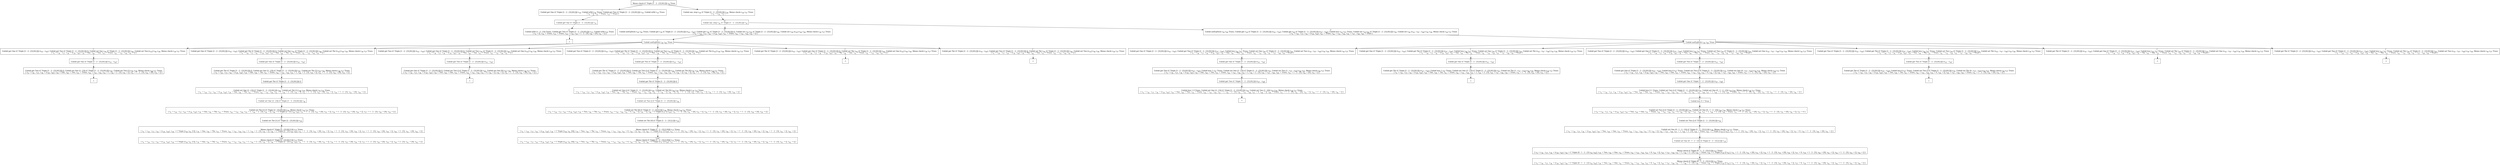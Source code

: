 digraph {
    graph [rankdir=TB
          ,bgcolor=transparent];
    node [shape=box
         ,fillcolor=white
         ,style=filled];
    0 [label=<O <BR/> Memo check (C Triple [1 : 2 : [3] [0] []]) v<SUB>6</SUB> Trueo>];
    1 [label=<C <BR/> Unfold get One (C Triple [1 : 2 : [3] [0] []]) v<SUB>34</SUB>, Unfold isNil v<SUB>34</SUB> Trueo, Unfold get Two (C Triple [1 : 2 : [3] [0] []]) v<SUB>35</SUB>, Unfold isNil v<SUB>35</SUB> Trueo <BR/>  [ v<SUB>6</SUB> &rarr; [], v<SUB>32</SUB> &rarr; Trueo, v<SUB>33</SUB> &rarr; Trueo ] >];
    2 [label=<C <BR/> Unfold one_step v<SUB>36</SUB> (C Triple [1 : 2 : [3] [0] []]) v<SUB>38</SUB>, Memo check v<SUB>38</SUB> v<SUB>37</SUB> Trueo <BR/>  [ v<SUB>6</SUB> &rarr; v<SUB>36</SUB> : v<SUB>37</SUB> ] >];
    3 [label=<O <BR/> Unfold get One (C Triple [1 : 2 : [3] [0] []]) v<SUB>34</SUB>>];
    4 [label=<C <BR/> Unfold isNil (1 : 2 : [3]) Trueo, Unfold get Two (C Triple [1 : 2 : [3] [0] []]) v<SUB>35</SUB>, Unfold isNil v<SUB>35</SUB> Trueo <BR/>  [ v<SUB>6</SUB> &rarr; [], v<SUB>32</SUB> &rarr; Trueo, v<SUB>33</SUB> &rarr; Trueo, v<SUB>34</SUB> &rarr; v<SUB>39</SUB>, v<SUB>39</SUB> &rarr; 1 : 2 : [3], v<SUB>40</SUB> &rarr; [0], v<SUB>41</SUB> &rarr; [] ] >];
    5 [label=<_|_>];
    6 [label=<O <BR/> Unfold one_step v<SUB>36</SUB> (C Triple [1 : 2 : [3] [0] []]) v<SUB>38</SUB>>];
    7 [label=<C <BR/> Unfold notEqStick v<SUB>39</SUB> v<SUB>40</SUB> Trueo, Unfold get v<SUB>39</SUB> (C Triple [1 : 2 : [3] [0] []]) (v<SUB>43</SUB> : v<SUB>44</SUB>), Unfold get v<SUB>40</SUB> (C Triple [1 : 2 : [3] [0] []]) [], Unfold set v<SUB>39</SUB> v<SUB>44</SUB> (C Triple [1 : 2 : [3] [0] []]) v<SUB>46</SUB>, Unfold set v<SUB>40</SUB> [v<SUB>43</SUB>] v<SUB>46</SUB> v<SUB>38</SUB>, Memo check v<SUB>38</SUB> v<SUB>37</SUB> Trueo <BR/>  [ v<SUB>6</SUB> &rarr; v<SUB>36</SUB> : v<SUB>37</SUB>, v<SUB>36</SUB> &rarr; (v<SUB>39</SUB>, v<SUB>40</SUB>), v<SUB>41</SUB> &rarr; Trueo, v<SUB>42</SUB> &rarr; v<SUB>43</SUB> : v<SUB>44</SUB>, v<SUB>45</SUB> &rarr; [] ] >];
    8 [label=<C <BR/> Unfold notEqStick v<SUB>39</SUB> v<SUB>40</SUB> Trueo, Unfold get v<SUB>39</SUB> (C Triple [1 : 2 : [3] [0] []]) (v<SUB>43</SUB> : v<SUB>44</SUB>), Unfold get v<SUB>40</SUB> (C Triple [1 : 2 : [3] [0] []]) (v<SUB>47</SUB> : v<SUB>48</SUB>), Unfold less v<SUB>43</SUB> v<SUB>47</SUB> Trueo, Unfold set v<SUB>39</SUB> v<SUB>44</SUB> (C Triple [1 : 2 : [3] [0] []]) v<SUB>50</SUB>, Unfold set v<SUB>40</SUB> (v<SUB>43</SUB> : v<SUB>47</SUB> : v<SUB>48</SUB>) v<SUB>50</SUB> v<SUB>38</SUB>, Memo check v<SUB>38</SUB> v<SUB>37</SUB> Trueo <BR/>  [ v<SUB>6</SUB> &rarr; v<SUB>36</SUB> : v<SUB>37</SUB>, v<SUB>36</SUB> &rarr; (v<SUB>39</SUB>, v<SUB>40</SUB>), v<SUB>41</SUB> &rarr; Trueo, v<SUB>42</SUB> &rarr; v<SUB>43</SUB> : v<SUB>44</SUB>, v<SUB>45</SUB> &rarr; v<SUB>47</SUB> : v<SUB>48</SUB>, v<SUB>49</SUB> &rarr; Trueo ] >];
    9 [label=<O <BR/> Unfold notEqStick v<SUB>39</SUB> v<SUB>40</SUB> Trueo>];
    10 [label=<C <BR/> Unfold get One (C Triple [1 : 2 : [3] [0] []]) (v<SUB>43</SUB> : v<SUB>44</SUB>), Unfold get Two (C Triple [1 : 2 : [3] [0] []]) [], Unfold set One v<SUB>44</SUB> (C Triple [1 : 2 : [3] [0] []]) v<SUB>46</SUB>, Unfold set Two [v<SUB>43</SUB>] v<SUB>46</SUB> v<SUB>38</SUB>, Memo check v<SUB>38</SUB> v<SUB>37</SUB> Trueo <BR/>  [ v<SUB>6</SUB> &rarr; v<SUB>36</SUB> : v<SUB>37</SUB>, v<SUB>36</SUB> &rarr; (v<SUB>39</SUB>, v<SUB>40</SUB>), v<SUB>39</SUB> &rarr; One, v<SUB>40</SUB> &rarr; Two, v<SUB>41</SUB> &rarr; Trueo, v<SUB>42</SUB> &rarr; v<SUB>43</SUB> : v<SUB>44</SUB>, v<SUB>45</SUB> &rarr; [] ] >];
    11 [label=<C <BR/> Unfold get One (C Triple [1 : 2 : [3] [0] []]) (v<SUB>43</SUB> : v<SUB>44</SUB>), Unfold get Thr (C Triple [1 : 2 : [3] [0] []]) [], Unfold set One v<SUB>44</SUB> (C Triple [1 : 2 : [3] [0] []]) v<SUB>46</SUB>, Unfold set Thr [v<SUB>43</SUB>] v<SUB>46</SUB> v<SUB>38</SUB>, Memo check v<SUB>38</SUB> v<SUB>37</SUB> Trueo <BR/>  [ v<SUB>6</SUB> &rarr; v<SUB>36</SUB> : v<SUB>37</SUB>, v<SUB>36</SUB> &rarr; (v<SUB>39</SUB>, v<SUB>40</SUB>), v<SUB>39</SUB> &rarr; One, v<SUB>40</SUB> &rarr; Thr, v<SUB>41</SUB> &rarr; Trueo, v<SUB>42</SUB> &rarr; v<SUB>43</SUB> : v<SUB>44</SUB>, v<SUB>45</SUB> &rarr; [] ] >];
    12 [label=<C <BR/> Unfold get Two (C Triple [1 : 2 : [3] [0] []]) (v<SUB>43</SUB> : v<SUB>44</SUB>), Unfold get One (C Triple [1 : 2 : [3] [0] []]) [], Unfold set Two v<SUB>44</SUB> (C Triple [1 : 2 : [3] [0] []]) v<SUB>46</SUB>, Unfold set One [v<SUB>43</SUB>] v<SUB>46</SUB> v<SUB>38</SUB>, Memo check v<SUB>38</SUB> v<SUB>37</SUB> Trueo <BR/>  [ v<SUB>6</SUB> &rarr; v<SUB>36</SUB> : v<SUB>37</SUB>, v<SUB>36</SUB> &rarr; (v<SUB>39</SUB>, v<SUB>40</SUB>), v<SUB>39</SUB> &rarr; Two, v<SUB>40</SUB> &rarr; One, v<SUB>41</SUB> &rarr; Trueo, v<SUB>42</SUB> &rarr; v<SUB>43</SUB> : v<SUB>44</SUB>, v<SUB>45</SUB> &rarr; [] ] >];
    13 [label=<C <BR/> Unfold get Two (C Triple [1 : 2 : [3] [0] []]) (v<SUB>43</SUB> : v<SUB>44</SUB>), Unfold get Thr (C Triple [1 : 2 : [3] [0] []]) [], Unfold set Two v<SUB>44</SUB> (C Triple [1 : 2 : [3] [0] []]) v<SUB>46</SUB>, Unfold set Thr [v<SUB>43</SUB>] v<SUB>46</SUB> v<SUB>38</SUB>, Memo check v<SUB>38</SUB> v<SUB>37</SUB> Trueo <BR/>  [ v<SUB>6</SUB> &rarr; v<SUB>36</SUB> : v<SUB>37</SUB>, v<SUB>36</SUB> &rarr; (v<SUB>39</SUB>, v<SUB>40</SUB>), v<SUB>39</SUB> &rarr; Two, v<SUB>40</SUB> &rarr; Thr, v<SUB>41</SUB> &rarr; Trueo, v<SUB>42</SUB> &rarr; v<SUB>43</SUB> : v<SUB>44</SUB>, v<SUB>45</SUB> &rarr; [] ] >];
    14 [label=<C <BR/> Unfold get Thr (C Triple [1 : 2 : [3] [0] []]) (v<SUB>43</SUB> : v<SUB>44</SUB>), Unfold get One (C Triple [1 : 2 : [3] [0] []]) [], Unfold set Thr v<SUB>44</SUB> (C Triple [1 : 2 : [3] [0] []]) v<SUB>46</SUB>, Unfold set One [v<SUB>43</SUB>] v<SUB>46</SUB> v<SUB>38</SUB>, Memo check v<SUB>38</SUB> v<SUB>37</SUB> Trueo <BR/>  [ v<SUB>6</SUB> &rarr; v<SUB>36</SUB> : v<SUB>37</SUB>, v<SUB>36</SUB> &rarr; (v<SUB>39</SUB>, v<SUB>40</SUB>), v<SUB>39</SUB> &rarr; Thr, v<SUB>40</SUB> &rarr; One, v<SUB>41</SUB> &rarr; Trueo, v<SUB>42</SUB> &rarr; v<SUB>43</SUB> : v<SUB>44</SUB>, v<SUB>45</SUB> &rarr; [] ] >];
    15 [label=<C <BR/> Unfold get Thr (C Triple [1 : 2 : [3] [0] []]) (v<SUB>43</SUB> : v<SUB>44</SUB>), Unfold get Two (C Triple [1 : 2 : [3] [0] []]) [], Unfold set Thr v<SUB>44</SUB> (C Triple [1 : 2 : [3] [0] []]) v<SUB>46</SUB>, Unfold set Two [v<SUB>43</SUB>] v<SUB>46</SUB> v<SUB>38</SUB>, Memo check v<SUB>38</SUB> v<SUB>37</SUB> Trueo <BR/>  [ v<SUB>6</SUB> &rarr; v<SUB>36</SUB> : v<SUB>37</SUB>, v<SUB>36</SUB> &rarr; (v<SUB>39</SUB>, v<SUB>40</SUB>), v<SUB>39</SUB> &rarr; Thr, v<SUB>40</SUB> &rarr; Two, v<SUB>41</SUB> &rarr; Trueo, v<SUB>42</SUB> &rarr; v<SUB>43</SUB> : v<SUB>44</SUB>, v<SUB>45</SUB> &rarr; [] ] >];
    16 [label=<O <BR/> Unfold get One (C Triple [1 : 2 : [3] [0] []]) (v<SUB>43</SUB> : v<SUB>44</SUB>)>];
    17 [label=<C <BR/> Unfold get Two (C Triple [1 : 2 : [3] [0] []]) [], Unfold set One (2 : [3]) (C Triple [1 : 2 : [3] [0] []]) v<SUB>46</SUB>, Unfold set Two [1] v<SUB>46</SUB> v<SUB>38</SUB>, Memo check v<SUB>38</SUB> v<SUB>37</SUB> Trueo <BR/>  [ v<SUB>6</SUB> &rarr; v<SUB>36</SUB> : v<SUB>37</SUB>, v<SUB>36</SUB> &rarr; (v<SUB>39</SUB>, v<SUB>40</SUB>), v<SUB>39</SUB> &rarr; One, v<SUB>40</SUB> &rarr; Two, v<SUB>41</SUB> &rarr; Trueo, v<SUB>42</SUB> &rarr; v<SUB>43</SUB> : v<SUB>44</SUB>, v<SUB>43</SUB> &rarr; 1, v<SUB>44</SUB> &rarr; 2 : [3], v<SUB>45</SUB> &rarr; [], v<SUB>51</SUB> &rarr; 1 : 2 : [3], v<SUB>52</SUB> &rarr; [0], v<SUB>53</SUB> &rarr; [] ] >];
    18 [label=<_|_>];
    19 [label=<O <BR/> Unfold get One (C Triple [1 : 2 : [3] [0] []]) (v<SUB>43</SUB> : v<SUB>44</SUB>)>];
    20 [label=<C <BR/> Unfold get Thr (C Triple [1 : 2 : [3] [0] []]) [], Unfold set One (2 : [3]) (C Triple [1 : 2 : [3] [0] []]) v<SUB>46</SUB>, Unfold set Thr [1] v<SUB>46</SUB> v<SUB>38</SUB>, Memo check v<SUB>38</SUB> v<SUB>37</SUB> Trueo <BR/>  [ v<SUB>6</SUB> &rarr; v<SUB>36</SUB> : v<SUB>37</SUB>, v<SUB>36</SUB> &rarr; (v<SUB>39</SUB>, v<SUB>40</SUB>), v<SUB>39</SUB> &rarr; One, v<SUB>40</SUB> &rarr; Thr, v<SUB>41</SUB> &rarr; Trueo, v<SUB>42</SUB> &rarr; v<SUB>43</SUB> : v<SUB>44</SUB>, v<SUB>43</SUB> &rarr; 1, v<SUB>44</SUB> &rarr; 2 : [3], v<SUB>45</SUB> &rarr; [], v<SUB>51</SUB> &rarr; 1 : 2 : [3], v<SUB>52</SUB> &rarr; [0], v<SUB>53</SUB> &rarr; [] ] >];
    21 [label=<O <BR/> Unfold get Thr (C Triple [1 : 2 : [3] [0] []]) []>];
    22 [label=<C <BR/> Unfold set One (2 : [3]) (C Triple [1 : 2 : [3] [0] []]) v<SUB>46</SUB>, Unfold set Thr [1] v<SUB>46</SUB> v<SUB>38</SUB>, Memo check v<SUB>38</SUB> v<SUB>37</SUB> Trueo <BR/>  [ v<SUB>6</SUB> &rarr; v<SUB>36</SUB> : v<SUB>37</SUB>, v<SUB>36</SUB> &rarr; (v<SUB>39</SUB>, v<SUB>40</SUB>), v<SUB>39</SUB> &rarr; One, v<SUB>40</SUB> &rarr; Thr, v<SUB>41</SUB> &rarr; Trueo, v<SUB>42</SUB> &rarr; v<SUB>43</SUB> : v<SUB>44</SUB>, v<SUB>43</SUB> &rarr; 1, v<SUB>44</SUB> &rarr; 2 : [3], v<SUB>45</SUB> &rarr; [], v<SUB>51</SUB> &rarr; 1 : 2 : [3], v<SUB>52</SUB> &rarr; [0], v<SUB>53</SUB> &rarr; [], v<SUB>54</SUB> &rarr; 1 : 2 : [3], v<SUB>55</SUB> &rarr; [0], v<SUB>56</SUB> &rarr; [] ] >];
    23 [label=<O <BR/> Unfold set One (2 : [3]) (C Triple [1 : 2 : [3] [0] []]) v<SUB>46</SUB>>];
    24 [label=<C <BR/> Unfold set Thr [1] (C Triple [2 : [3] [0] []]) v<SUB>38</SUB>, Memo check v<SUB>38</SUB> v<SUB>37</SUB> Trueo <BR/>  [ v<SUB>6</SUB> &rarr; v<SUB>36</SUB> : v<SUB>37</SUB>, v<SUB>36</SUB> &rarr; (v<SUB>39</SUB>, v<SUB>40</SUB>), v<SUB>39</SUB> &rarr; One, v<SUB>40</SUB> &rarr; Thr, v<SUB>41</SUB> &rarr; Trueo, v<SUB>42</SUB> &rarr; v<SUB>43</SUB> : v<SUB>44</SUB>, v<SUB>43</SUB> &rarr; 1, v<SUB>44</SUB> &rarr; 2 : [3], v<SUB>45</SUB> &rarr; [], v<SUB>46</SUB> &rarr; C Triple [2 : [3] v<SUB>58</SUB> v<SUB>59</SUB>], v<SUB>51</SUB> &rarr; 1 : 2 : [3], v<SUB>52</SUB> &rarr; [0], v<SUB>53</SUB> &rarr; [], v<SUB>54</SUB> &rarr; 1 : 2 : [3], v<SUB>55</SUB> &rarr; [0], v<SUB>56</SUB> &rarr; [], v<SUB>57</SUB> &rarr; 1 : 2 : [3], v<SUB>58</SUB> &rarr; [0], v<SUB>59</SUB> &rarr; [] ] >];
    25 [label=<O <BR/> Unfold set Thr [1] (C Triple [2 : [3] [0] []]) v<SUB>38</SUB>>];
    26 [label=<C <BR/> Memo check (C Triple [2 : [3] [0] [1]]) v<SUB>37</SUB> Trueo <BR/>  [ v<SUB>6</SUB> &rarr; v<SUB>36</SUB> : v<SUB>37</SUB>, v<SUB>36</SUB> &rarr; (v<SUB>39</SUB>, v<SUB>40</SUB>), v<SUB>38</SUB> &rarr; C Triple [v<SUB>60</SUB> v<SUB>61</SUB> [1]], v<SUB>39</SUB> &rarr; One, v<SUB>40</SUB> &rarr; Thr, v<SUB>41</SUB> &rarr; Trueo, v<SUB>42</SUB> &rarr; v<SUB>43</SUB> : v<SUB>44</SUB>, v<SUB>43</SUB> &rarr; 1, v<SUB>44</SUB> &rarr; 2 : [3], v<SUB>45</SUB> &rarr; [], v<SUB>46</SUB> &rarr; C Triple [2 : [3] v<SUB>58</SUB> v<SUB>59</SUB>], v<SUB>51</SUB> &rarr; 1 : 2 : [3], v<SUB>52</SUB> &rarr; [0], v<SUB>53</SUB> &rarr; [], v<SUB>54</SUB> &rarr; 1 : 2 : [3], v<SUB>55</SUB> &rarr; [0], v<SUB>56</SUB> &rarr; [], v<SUB>57</SUB> &rarr; 1 : 2 : [3], v<SUB>58</SUB> &rarr; [0], v<SUB>59</SUB> &rarr; [], v<SUB>60</SUB> &rarr; 2 : [3], v<SUB>61</SUB> &rarr; [0], v<SUB>62</SUB> &rarr; [] ] >];
    27 [label=<Leaf <BR/> Memo check (C Triple [2 : [3] [0] [1]]) v<SUB>37</SUB> Trueo <BR/>  [ v<SUB>6</SUB> &rarr; v<SUB>36</SUB> : v<SUB>37</SUB>, v<SUB>36</SUB> &rarr; (v<SUB>39</SUB>, v<SUB>40</SUB>), v<SUB>38</SUB> &rarr; C Triple [v<SUB>60</SUB> v<SUB>61</SUB> [1]], v<SUB>39</SUB> &rarr; One, v<SUB>40</SUB> &rarr; Thr, v<SUB>41</SUB> &rarr; Trueo, v<SUB>42</SUB> &rarr; v<SUB>43</SUB> : v<SUB>44</SUB>, v<SUB>43</SUB> &rarr; 1, v<SUB>44</SUB> &rarr; 2 : [3], v<SUB>45</SUB> &rarr; [], v<SUB>46</SUB> &rarr; C Triple [2 : [3] v<SUB>58</SUB> v<SUB>59</SUB>], v<SUB>51</SUB> &rarr; 1 : 2 : [3], v<SUB>52</SUB> &rarr; [0], v<SUB>53</SUB> &rarr; [], v<SUB>54</SUB> &rarr; 1 : 2 : [3], v<SUB>55</SUB> &rarr; [0], v<SUB>56</SUB> &rarr; [], v<SUB>57</SUB> &rarr; 1 : 2 : [3], v<SUB>58</SUB> &rarr; [0], v<SUB>59</SUB> &rarr; [], v<SUB>60</SUB> &rarr; 2 : [3], v<SUB>61</SUB> &rarr; [0], v<SUB>62</SUB> &rarr; [] ] >];
    28 [label=<O <BR/> Unfold get Two (C Triple [1 : 2 : [3] [0] []]) (v<SUB>43</SUB> : v<SUB>44</SUB>)>];
    29 [label=<C <BR/> Unfold get One (C Triple [1 : 2 : [3] [0] []]) [], Unfold set Two [] (C Triple [1 : 2 : [3] [0] []]) v<SUB>46</SUB>, Unfold set One [0] v<SUB>46</SUB> v<SUB>38</SUB>, Memo check v<SUB>38</SUB> v<SUB>37</SUB> Trueo <BR/>  [ v<SUB>6</SUB> &rarr; v<SUB>36</SUB> : v<SUB>37</SUB>, v<SUB>36</SUB> &rarr; (v<SUB>39</SUB>, v<SUB>40</SUB>), v<SUB>39</SUB> &rarr; Two, v<SUB>40</SUB> &rarr; One, v<SUB>41</SUB> &rarr; Trueo, v<SUB>42</SUB> &rarr; v<SUB>43</SUB> : v<SUB>44</SUB>, v<SUB>43</SUB> &rarr; 0, v<SUB>44</SUB> &rarr; [], v<SUB>45</SUB> &rarr; [], v<SUB>51</SUB> &rarr; 1 : 2 : [3], v<SUB>52</SUB> &rarr; [0], v<SUB>53</SUB> &rarr; [] ] >];
    30 [label=<_|_>];
    31 [label=<O <BR/> Unfold get Two (C Triple [1 : 2 : [3] [0] []]) (v<SUB>43</SUB> : v<SUB>44</SUB>)>];
    32 [label=<C <BR/> Unfold get Thr (C Triple [1 : 2 : [3] [0] []]) [], Unfold set Two [] (C Triple [1 : 2 : [3] [0] []]) v<SUB>46</SUB>, Unfold set Thr [0] v<SUB>46</SUB> v<SUB>38</SUB>, Memo check v<SUB>38</SUB> v<SUB>37</SUB> Trueo <BR/>  [ v<SUB>6</SUB> &rarr; v<SUB>36</SUB> : v<SUB>37</SUB>, v<SUB>36</SUB> &rarr; (v<SUB>39</SUB>, v<SUB>40</SUB>), v<SUB>39</SUB> &rarr; Two, v<SUB>40</SUB> &rarr; Thr, v<SUB>41</SUB> &rarr; Trueo, v<SUB>42</SUB> &rarr; v<SUB>43</SUB> : v<SUB>44</SUB>, v<SUB>43</SUB> &rarr; 0, v<SUB>44</SUB> &rarr; [], v<SUB>45</SUB> &rarr; [], v<SUB>51</SUB> &rarr; 1 : 2 : [3], v<SUB>52</SUB> &rarr; [0], v<SUB>53</SUB> &rarr; [] ] >];
    33 [label=<O <BR/> Unfold get Thr (C Triple [1 : 2 : [3] [0] []]) []>];
    34 [label=<C <BR/> Unfold set Two [] (C Triple [1 : 2 : [3] [0] []]) v<SUB>46</SUB>, Unfold set Thr [0] v<SUB>46</SUB> v<SUB>38</SUB>, Memo check v<SUB>38</SUB> v<SUB>37</SUB> Trueo <BR/>  [ v<SUB>6</SUB> &rarr; v<SUB>36</SUB> : v<SUB>37</SUB>, v<SUB>36</SUB> &rarr; (v<SUB>39</SUB>, v<SUB>40</SUB>), v<SUB>39</SUB> &rarr; Two, v<SUB>40</SUB> &rarr; Thr, v<SUB>41</SUB> &rarr; Trueo, v<SUB>42</SUB> &rarr; v<SUB>43</SUB> : v<SUB>44</SUB>, v<SUB>43</SUB> &rarr; 0, v<SUB>44</SUB> &rarr; [], v<SUB>45</SUB> &rarr; [], v<SUB>51</SUB> &rarr; 1 : 2 : [3], v<SUB>52</SUB> &rarr; [0], v<SUB>53</SUB> &rarr; [], v<SUB>54</SUB> &rarr; 1 : 2 : [3], v<SUB>55</SUB> &rarr; [0], v<SUB>56</SUB> &rarr; [] ] >];
    35 [label=<O <BR/> Unfold set Two [] (C Triple [1 : 2 : [3] [0] []]) v<SUB>46</SUB>>];
    36 [label=<C <BR/> Unfold set Thr [0] (C Triple [1 : 2 : [3] [] []]) v<SUB>38</SUB>, Memo check v<SUB>38</SUB> v<SUB>37</SUB> Trueo <BR/>  [ v<SUB>6</SUB> &rarr; v<SUB>36</SUB> : v<SUB>37</SUB>, v<SUB>36</SUB> &rarr; (v<SUB>39</SUB>, v<SUB>40</SUB>), v<SUB>39</SUB> &rarr; Two, v<SUB>40</SUB> &rarr; Thr, v<SUB>41</SUB> &rarr; Trueo, v<SUB>42</SUB> &rarr; v<SUB>43</SUB> : v<SUB>44</SUB>, v<SUB>43</SUB> &rarr; 0, v<SUB>44</SUB> &rarr; [], v<SUB>45</SUB> &rarr; [], v<SUB>46</SUB> &rarr; C Triple [v<SUB>57</SUB> [] v<SUB>59</SUB>], v<SUB>51</SUB> &rarr; 1 : 2 : [3], v<SUB>52</SUB> &rarr; [0], v<SUB>53</SUB> &rarr; [], v<SUB>54</SUB> &rarr; 1 : 2 : [3], v<SUB>55</SUB> &rarr; [0], v<SUB>56</SUB> &rarr; [], v<SUB>57</SUB> &rarr; 1 : 2 : [3], v<SUB>58</SUB> &rarr; [0], v<SUB>59</SUB> &rarr; [] ] >];
    37 [label=<O <BR/> Unfold set Thr [0] (C Triple [1 : 2 : [3] [] []]) v<SUB>38</SUB>>];
    38 [label=<C <BR/> Memo check (C Triple [1 : 2 : [3] [] [0]]) v<SUB>37</SUB> Trueo <BR/>  [ v<SUB>6</SUB> &rarr; v<SUB>36</SUB> : v<SUB>37</SUB>, v<SUB>36</SUB> &rarr; (v<SUB>39</SUB>, v<SUB>40</SUB>), v<SUB>38</SUB> &rarr; C Triple [v<SUB>60</SUB> v<SUB>61</SUB> [0]], v<SUB>39</SUB> &rarr; Two, v<SUB>40</SUB> &rarr; Thr, v<SUB>41</SUB> &rarr; Trueo, v<SUB>42</SUB> &rarr; v<SUB>43</SUB> : v<SUB>44</SUB>, v<SUB>43</SUB> &rarr; 0, v<SUB>44</SUB> &rarr; [], v<SUB>45</SUB> &rarr; [], v<SUB>46</SUB> &rarr; C Triple [v<SUB>57</SUB> [] v<SUB>59</SUB>], v<SUB>51</SUB> &rarr; 1 : 2 : [3], v<SUB>52</SUB> &rarr; [0], v<SUB>53</SUB> &rarr; [], v<SUB>54</SUB> &rarr; 1 : 2 : [3], v<SUB>55</SUB> &rarr; [0], v<SUB>56</SUB> &rarr; [], v<SUB>57</SUB> &rarr; 1 : 2 : [3], v<SUB>58</SUB> &rarr; [0], v<SUB>59</SUB> &rarr; [], v<SUB>60</SUB> &rarr; 1 : 2 : [3], v<SUB>61</SUB> &rarr; [], v<SUB>62</SUB> &rarr; [] ] >];
    39 [label=<Leaf <BR/> Memo check (C Triple [1 : 2 : [3] [] [0]]) v<SUB>37</SUB> Trueo <BR/>  [ v<SUB>6</SUB> &rarr; v<SUB>36</SUB> : v<SUB>37</SUB>, v<SUB>36</SUB> &rarr; (v<SUB>39</SUB>, v<SUB>40</SUB>), v<SUB>38</SUB> &rarr; C Triple [v<SUB>60</SUB> v<SUB>61</SUB> [0]], v<SUB>39</SUB> &rarr; Two, v<SUB>40</SUB> &rarr; Thr, v<SUB>41</SUB> &rarr; Trueo, v<SUB>42</SUB> &rarr; v<SUB>43</SUB> : v<SUB>44</SUB>, v<SUB>43</SUB> &rarr; 0, v<SUB>44</SUB> &rarr; [], v<SUB>45</SUB> &rarr; [], v<SUB>46</SUB> &rarr; C Triple [v<SUB>57</SUB> [] v<SUB>59</SUB>], v<SUB>51</SUB> &rarr; 1 : 2 : [3], v<SUB>52</SUB> &rarr; [0], v<SUB>53</SUB> &rarr; [], v<SUB>54</SUB> &rarr; 1 : 2 : [3], v<SUB>55</SUB> &rarr; [0], v<SUB>56</SUB> &rarr; [], v<SUB>57</SUB> &rarr; 1 : 2 : [3], v<SUB>58</SUB> &rarr; [0], v<SUB>59</SUB> &rarr; [], v<SUB>60</SUB> &rarr; 1 : 2 : [3], v<SUB>61</SUB> &rarr; [], v<SUB>62</SUB> &rarr; [] ] >];
    40 [label=<_|_>];
    41 [label=<_|_>];
    42 [label=<O <BR/> Unfold notEqStick v<SUB>39</SUB> v<SUB>40</SUB> Trueo>];
    43 [label=<C <BR/> Unfold get One (C Triple [1 : 2 : [3] [0] []]) (v<SUB>43</SUB> : v<SUB>44</SUB>), Unfold get Two (C Triple [1 : 2 : [3] [0] []]) (v<SUB>47</SUB> : v<SUB>48</SUB>), Unfold less v<SUB>43</SUB> v<SUB>47</SUB> Trueo, Unfold set One v<SUB>44</SUB> (C Triple [1 : 2 : [3] [0] []]) v<SUB>50</SUB>, Unfold set Two (v<SUB>43</SUB> : v<SUB>47</SUB> : v<SUB>48</SUB>) v<SUB>50</SUB> v<SUB>38</SUB>, Memo check v<SUB>38</SUB> v<SUB>37</SUB> Trueo <BR/>  [ v<SUB>6</SUB> &rarr; v<SUB>36</SUB> : v<SUB>37</SUB>, v<SUB>36</SUB> &rarr; (v<SUB>39</SUB>, v<SUB>40</SUB>), v<SUB>39</SUB> &rarr; One, v<SUB>40</SUB> &rarr; Two, v<SUB>41</SUB> &rarr; Trueo, v<SUB>42</SUB> &rarr; v<SUB>43</SUB> : v<SUB>44</SUB>, v<SUB>45</SUB> &rarr; v<SUB>47</SUB> : v<SUB>48</SUB>, v<SUB>49</SUB> &rarr; Trueo ] >];
    44 [label=<C <BR/> Unfold get One (C Triple [1 : 2 : [3] [0] []]) (v<SUB>43</SUB> : v<SUB>44</SUB>), Unfold get Thr (C Triple [1 : 2 : [3] [0] []]) (v<SUB>47</SUB> : v<SUB>48</SUB>), Unfold less v<SUB>43</SUB> v<SUB>47</SUB> Trueo, Unfold set One v<SUB>44</SUB> (C Triple [1 : 2 : [3] [0] []]) v<SUB>50</SUB>, Unfold set Thr (v<SUB>43</SUB> : v<SUB>47</SUB> : v<SUB>48</SUB>) v<SUB>50</SUB> v<SUB>38</SUB>, Memo check v<SUB>38</SUB> v<SUB>37</SUB> Trueo <BR/>  [ v<SUB>6</SUB> &rarr; v<SUB>36</SUB> : v<SUB>37</SUB>, v<SUB>36</SUB> &rarr; (v<SUB>39</SUB>, v<SUB>40</SUB>), v<SUB>39</SUB> &rarr; One, v<SUB>40</SUB> &rarr; Thr, v<SUB>41</SUB> &rarr; Trueo, v<SUB>42</SUB> &rarr; v<SUB>43</SUB> : v<SUB>44</SUB>, v<SUB>45</SUB> &rarr; v<SUB>47</SUB> : v<SUB>48</SUB>, v<SUB>49</SUB> &rarr; Trueo ] >];
    45 [label=<C <BR/> Unfold get Two (C Triple [1 : 2 : [3] [0] []]) (v<SUB>43</SUB> : v<SUB>44</SUB>), Unfold get One (C Triple [1 : 2 : [3] [0] []]) (v<SUB>47</SUB> : v<SUB>48</SUB>), Unfold less v<SUB>43</SUB> v<SUB>47</SUB> Trueo, Unfold set Two v<SUB>44</SUB> (C Triple [1 : 2 : [3] [0] []]) v<SUB>50</SUB>, Unfold set One (v<SUB>43</SUB> : v<SUB>47</SUB> : v<SUB>48</SUB>) v<SUB>50</SUB> v<SUB>38</SUB>, Memo check v<SUB>38</SUB> v<SUB>37</SUB> Trueo <BR/>  [ v<SUB>6</SUB> &rarr; v<SUB>36</SUB> : v<SUB>37</SUB>, v<SUB>36</SUB> &rarr; (v<SUB>39</SUB>, v<SUB>40</SUB>), v<SUB>39</SUB> &rarr; Two, v<SUB>40</SUB> &rarr; One, v<SUB>41</SUB> &rarr; Trueo, v<SUB>42</SUB> &rarr; v<SUB>43</SUB> : v<SUB>44</SUB>, v<SUB>45</SUB> &rarr; v<SUB>47</SUB> : v<SUB>48</SUB>, v<SUB>49</SUB> &rarr; Trueo ] >];
    46 [label=<C <BR/> Unfold get Two (C Triple [1 : 2 : [3] [0] []]) (v<SUB>43</SUB> : v<SUB>44</SUB>), Unfold get Thr (C Triple [1 : 2 : [3] [0] []]) (v<SUB>47</SUB> : v<SUB>48</SUB>), Unfold less v<SUB>43</SUB> v<SUB>47</SUB> Trueo, Unfold set Two v<SUB>44</SUB> (C Triple [1 : 2 : [3] [0] []]) v<SUB>50</SUB>, Unfold set Thr (v<SUB>43</SUB> : v<SUB>47</SUB> : v<SUB>48</SUB>) v<SUB>50</SUB> v<SUB>38</SUB>, Memo check v<SUB>38</SUB> v<SUB>37</SUB> Trueo <BR/>  [ v<SUB>6</SUB> &rarr; v<SUB>36</SUB> : v<SUB>37</SUB>, v<SUB>36</SUB> &rarr; (v<SUB>39</SUB>, v<SUB>40</SUB>), v<SUB>39</SUB> &rarr; Two, v<SUB>40</SUB> &rarr; Thr, v<SUB>41</SUB> &rarr; Trueo, v<SUB>42</SUB> &rarr; v<SUB>43</SUB> : v<SUB>44</SUB>, v<SUB>45</SUB> &rarr; v<SUB>47</SUB> : v<SUB>48</SUB>, v<SUB>49</SUB> &rarr; Trueo ] >];
    47 [label=<C <BR/> Unfold get Thr (C Triple [1 : 2 : [3] [0] []]) (v<SUB>43</SUB> : v<SUB>44</SUB>), Unfold get One (C Triple [1 : 2 : [3] [0] []]) (v<SUB>47</SUB> : v<SUB>48</SUB>), Unfold less v<SUB>43</SUB> v<SUB>47</SUB> Trueo, Unfold set Thr v<SUB>44</SUB> (C Triple [1 : 2 : [3] [0] []]) v<SUB>50</SUB>, Unfold set One (v<SUB>43</SUB> : v<SUB>47</SUB> : v<SUB>48</SUB>) v<SUB>50</SUB> v<SUB>38</SUB>, Memo check v<SUB>38</SUB> v<SUB>37</SUB> Trueo <BR/>  [ v<SUB>6</SUB> &rarr; v<SUB>36</SUB> : v<SUB>37</SUB>, v<SUB>36</SUB> &rarr; (v<SUB>39</SUB>, v<SUB>40</SUB>), v<SUB>39</SUB> &rarr; Thr, v<SUB>40</SUB> &rarr; One, v<SUB>41</SUB> &rarr; Trueo, v<SUB>42</SUB> &rarr; v<SUB>43</SUB> : v<SUB>44</SUB>, v<SUB>45</SUB> &rarr; v<SUB>47</SUB> : v<SUB>48</SUB>, v<SUB>49</SUB> &rarr; Trueo ] >];
    48 [label=<C <BR/> Unfold get Thr (C Triple [1 : 2 : [3] [0] []]) (v<SUB>43</SUB> : v<SUB>44</SUB>), Unfold get Two (C Triple [1 : 2 : [3] [0] []]) (v<SUB>47</SUB> : v<SUB>48</SUB>), Unfold less v<SUB>43</SUB> v<SUB>47</SUB> Trueo, Unfold set Thr v<SUB>44</SUB> (C Triple [1 : 2 : [3] [0] []]) v<SUB>50</SUB>, Unfold set Two (v<SUB>43</SUB> : v<SUB>47</SUB> : v<SUB>48</SUB>) v<SUB>50</SUB> v<SUB>38</SUB>, Memo check v<SUB>38</SUB> v<SUB>37</SUB> Trueo <BR/>  [ v<SUB>6</SUB> &rarr; v<SUB>36</SUB> : v<SUB>37</SUB>, v<SUB>36</SUB> &rarr; (v<SUB>39</SUB>, v<SUB>40</SUB>), v<SUB>39</SUB> &rarr; Thr, v<SUB>40</SUB> &rarr; Two, v<SUB>41</SUB> &rarr; Trueo, v<SUB>42</SUB> &rarr; v<SUB>43</SUB> : v<SUB>44</SUB>, v<SUB>45</SUB> &rarr; v<SUB>47</SUB> : v<SUB>48</SUB>, v<SUB>49</SUB> &rarr; Trueo ] >];
    49 [label=<O <BR/> Unfold get One (C Triple [1 : 2 : [3] [0] []]) (v<SUB>43</SUB> : v<SUB>44</SUB>)>];
    50 [label=<C <BR/> Unfold get Two (C Triple [1 : 2 : [3] [0] []]) (v<SUB>47</SUB> : v<SUB>48</SUB>), Unfold less 1 v<SUB>47</SUB> Trueo, Unfold set One (2 : [3]) (C Triple [1 : 2 : [3] [0] []]) v<SUB>50</SUB>, Unfold set Two (1 : v<SUB>47</SUB> : v<SUB>48</SUB>) v<SUB>50</SUB> v<SUB>38</SUB>, Memo check v<SUB>38</SUB> v<SUB>37</SUB> Trueo <BR/>  [ v<SUB>6</SUB> &rarr; v<SUB>36</SUB> : v<SUB>37</SUB>, v<SUB>36</SUB> &rarr; (v<SUB>39</SUB>, v<SUB>40</SUB>), v<SUB>39</SUB> &rarr; One, v<SUB>40</SUB> &rarr; Two, v<SUB>41</SUB> &rarr; Trueo, v<SUB>42</SUB> &rarr; v<SUB>43</SUB> : v<SUB>44</SUB>, v<SUB>43</SUB> &rarr; 1, v<SUB>44</SUB> &rarr; 2 : [3], v<SUB>45</SUB> &rarr; v<SUB>47</SUB> : v<SUB>48</SUB>, v<SUB>49</SUB> &rarr; Trueo, v<SUB>51</SUB> &rarr; 1 : 2 : [3], v<SUB>52</SUB> &rarr; [0], v<SUB>53</SUB> &rarr; [] ] >];
    51 [label=<O <BR/> Unfold get Two (C Triple [1 : 2 : [3] [0] []]) (v<SUB>47</SUB> : v<SUB>48</SUB>)>];
    52 [label=<C <BR/> Unfold less 1 0 Trueo, Unfold set One (2 : [3]) (C Triple [1 : 2 : [3] [0] []]) v<SUB>50</SUB>, Unfold set Two (1 : [0]) v<SUB>50</SUB> v<SUB>38</SUB>, Memo check v<SUB>38</SUB> v<SUB>37</SUB> Trueo <BR/>  [ v<SUB>6</SUB> &rarr; v<SUB>36</SUB> : v<SUB>37</SUB>, v<SUB>36</SUB> &rarr; (v<SUB>39</SUB>, v<SUB>40</SUB>), v<SUB>39</SUB> &rarr; One, v<SUB>40</SUB> &rarr; Two, v<SUB>41</SUB> &rarr; Trueo, v<SUB>42</SUB> &rarr; v<SUB>43</SUB> : v<SUB>44</SUB>, v<SUB>43</SUB> &rarr; 1, v<SUB>44</SUB> &rarr; 2 : [3], v<SUB>45</SUB> &rarr; v<SUB>47</SUB> : v<SUB>48</SUB>, v<SUB>47</SUB> &rarr; 0, v<SUB>48</SUB> &rarr; [], v<SUB>49</SUB> &rarr; Trueo, v<SUB>51</SUB> &rarr; 1 : 2 : [3], v<SUB>52</SUB> &rarr; [0], v<SUB>53</SUB> &rarr; [], v<SUB>54</SUB> &rarr; 1 : 2 : [3], v<SUB>55</SUB> &rarr; [0], v<SUB>56</SUB> &rarr; [] ] >];
    53 [label=<_|_>];
    54 [label=<O <BR/> Unfold get One (C Triple [1 : 2 : [3] [0] []]) (v<SUB>43</SUB> : v<SUB>44</SUB>)>];
    55 [label=<C <BR/> Unfold get Thr (C Triple [1 : 2 : [3] [0] []]) (v<SUB>47</SUB> : v<SUB>48</SUB>), Unfold less 1 v<SUB>47</SUB> Trueo, Unfold set One (2 : [3]) (C Triple [1 : 2 : [3] [0] []]) v<SUB>50</SUB>, Unfold set Thr (1 : v<SUB>47</SUB> : v<SUB>48</SUB>) v<SUB>50</SUB> v<SUB>38</SUB>, Memo check v<SUB>38</SUB> v<SUB>37</SUB> Trueo <BR/>  [ v<SUB>6</SUB> &rarr; v<SUB>36</SUB> : v<SUB>37</SUB>, v<SUB>36</SUB> &rarr; (v<SUB>39</SUB>, v<SUB>40</SUB>), v<SUB>39</SUB> &rarr; One, v<SUB>40</SUB> &rarr; Thr, v<SUB>41</SUB> &rarr; Trueo, v<SUB>42</SUB> &rarr; v<SUB>43</SUB> : v<SUB>44</SUB>, v<SUB>43</SUB> &rarr; 1, v<SUB>44</SUB> &rarr; 2 : [3], v<SUB>45</SUB> &rarr; v<SUB>47</SUB> : v<SUB>48</SUB>, v<SUB>49</SUB> &rarr; Trueo, v<SUB>51</SUB> &rarr; 1 : 2 : [3], v<SUB>52</SUB> &rarr; [0], v<SUB>53</SUB> &rarr; [] ] >];
    56 [label=<_|_>];
    57 [label=<O <BR/> Unfold get Two (C Triple [1 : 2 : [3] [0] []]) (v<SUB>43</SUB> : v<SUB>44</SUB>)>];
    58 [label=<C <BR/> Unfold get One (C Triple [1 : 2 : [3] [0] []]) (v<SUB>47</SUB> : v<SUB>48</SUB>), Unfold less 0 v<SUB>47</SUB> Trueo, Unfold set Two [] (C Triple [1 : 2 : [3] [0] []]) v<SUB>50</SUB>, Unfold set One (0 : v<SUB>47</SUB> : v<SUB>48</SUB>) v<SUB>50</SUB> v<SUB>38</SUB>, Memo check v<SUB>38</SUB> v<SUB>37</SUB> Trueo <BR/>  [ v<SUB>6</SUB> &rarr; v<SUB>36</SUB> : v<SUB>37</SUB>, v<SUB>36</SUB> &rarr; (v<SUB>39</SUB>, v<SUB>40</SUB>), v<SUB>39</SUB> &rarr; Two, v<SUB>40</SUB> &rarr; One, v<SUB>41</SUB> &rarr; Trueo, v<SUB>42</SUB> &rarr; v<SUB>43</SUB> : v<SUB>44</SUB>, v<SUB>43</SUB> &rarr; 0, v<SUB>44</SUB> &rarr; [], v<SUB>45</SUB> &rarr; v<SUB>47</SUB> : v<SUB>48</SUB>, v<SUB>49</SUB> &rarr; Trueo, v<SUB>51</SUB> &rarr; 1 : 2 : [3], v<SUB>52</SUB> &rarr; [0], v<SUB>53</SUB> &rarr; [] ] >];
    59 [label=<O <BR/> Unfold get One (C Triple [1 : 2 : [3] [0] []]) (v<SUB>47</SUB> : v<SUB>48</SUB>)>];
    60 [label=<C <BR/> Unfold less 0 1 Trueo, Unfold set Two [] (C Triple [1 : 2 : [3] [0] []]) v<SUB>50</SUB>, Unfold set One (0 : 1 : 2 : [3]) v<SUB>50</SUB> v<SUB>38</SUB>, Memo check v<SUB>38</SUB> v<SUB>37</SUB> Trueo <BR/>  [ v<SUB>6</SUB> &rarr; v<SUB>36</SUB> : v<SUB>37</SUB>, v<SUB>36</SUB> &rarr; (v<SUB>39</SUB>, v<SUB>40</SUB>), v<SUB>39</SUB> &rarr; Two, v<SUB>40</SUB> &rarr; One, v<SUB>41</SUB> &rarr; Trueo, v<SUB>42</SUB> &rarr; v<SUB>43</SUB> : v<SUB>44</SUB>, v<SUB>43</SUB> &rarr; 0, v<SUB>44</SUB> &rarr; [], v<SUB>45</SUB> &rarr; v<SUB>47</SUB> : v<SUB>48</SUB>, v<SUB>47</SUB> &rarr; 1, v<SUB>48</SUB> &rarr; 2 : [3], v<SUB>49</SUB> &rarr; Trueo, v<SUB>51</SUB> &rarr; 1 : 2 : [3], v<SUB>52</SUB> &rarr; [0], v<SUB>53</SUB> &rarr; [], v<SUB>54</SUB> &rarr; 1 : 2 : [3], v<SUB>55</SUB> &rarr; [0], v<SUB>56</SUB> &rarr; [] ] >];
    61 [label=<O <BR/> Unfold less 0 1 Trueo>];
    62 [label=<C <BR/> Unfold set Two [] (C Triple [1 : 2 : [3] [0] []]) v<SUB>50</SUB>, Unfold set One (0 : 1 : 2 : [3]) v<SUB>50</SUB> v<SUB>38</SUB>, Memo check v<SUB>38</SUB> v<SUB>37</SUB> Trueo <BR/>  [ v<SUB>6</SUB> &rarr; v<SUB>36</SUB> : v<SUB>37</SUB>, v<SUB>36</SUB> &rarr; (v<SUB>39</SUB>, v<SUB>40</SUB>), v<SUB>39</SUB> &rarr; Two, v<SUB>40</SUB> &rarr; One, v<SUB>41</SUB> &rarr; Trueo, v<SUB>42</SUB> &rarr; v<SUB>43</SUB> : v<SUB>44</SUB>, v<SUB>43</SUB> &rarr; 0, v<SUB>44</SUB> &rarr; [], v<SUB>45</SUB> &rarr; v<SUB>47</SUB> : v<SUB>48</SUB>, v<SUB>47</SUB> &rarr; 1, v<SUB>48</SUB> &rarr; 2 : [3], v<SUB>49</SUB> &rarr; Trueo, v<SUB>51</SUB> &rarr; 1 : 2 : [3], v<SUB>52</SUB> &rarr; [0], v<SUB>53</SUB> &rarr; [], v<SUB>54</SUB> &rarr; 1 : 2 : [3], v<SUB>55</SUB> &rarr; [0], v<SUB>56</SUB> &rarr; [], v<SUB>57</SUB> &rarr; 0 ] >];
    63 [label=<O <BR/> Unfold set Two [] (C Triple [1 : 2 : [3] [0] []]) v<SUB>50</SUB>>];
    64 [label=<C <BR/> Unfold set One (0 : 1 : 2 : [3]) (C Triple [1 : 2 : [3] [] []]) v<SUB>38</SUB>, Memo check v<SUB>38</SUB> v<SUB>37</SUB> Trueo <BR/>  [ v<SUB>6</SUB> &rarr; v<SUB>36</SUB> : v<SUB>37</SUB>, v<SUB>36</SUB> &rarr; (v<SUB>39</SUB>, v<SUB>40</SUB>), v<SUB>39</SUB> &rarr; Two, v<SUB>40</SUB> &rarr; One, v<SUB>41</SUB> &rarr; Trueo, v<SUB>42</SUB> &rarr; v<SUB>43</SUB> : v<SUB>44</SUB>, v<SUB>43</SUB> &rarr; 0, v<SUB>44</SUB> &rarr; [], v<SUB>45</SUB> &rarr; v<SUB>47</SUB> : v<SUB>48</SUB>, v<SUB>47</SUB> &rarr; 1, v<SUB>48</SUB> &rarr; 2 : [3], v<SUB>49</SUB> &rarr; Trueo, v<SUB>50</SUB> &rarr; C Triple [v<SUB>59</SUB> [] v<SUB>61</SUB>], v<SUB>51</SUB> &rarr; 1 : 2 : [3], v<SUB>52</SUB> &rarr; [0], v<SUB>53</SUB> &rarr; [], v<SUB>54</SUB> &rarr; 1 : 2 : [3], v<SUB>55</SUB> &rarr; [0], v<SUB>56</SUB> &rarr; [], v<SUB>57</SUB> &rarr; 0, v<SUB>59</SUB> &rarr; 1 : 2 : [3], v<SUB>60</SUB> &rarr; [0], v<SUB>61</SUB> &rarr; [] ] >];
    65 [label=<O <BR/> Unfold set One (0 : 1 : 2 : [3]) (C Triple [1 : 2 : [3] [] []]) v<SUB>38</SUB>>];
    66 [label=<C <BR/> Memo check (C Triple [0 : 1 : 2 : [3] [] []]) v<SUB>37</SUB> Trueo <BR/>  [ v<SUB>6</SUB> &rarr; v<SUB>36</SUB> : v<SUB>37</SUB>, v<SUB>36</SUB> &rarr; (v<SUB>39</SUB>, v<SUB>40</SUB>), v<SUB>38</SUB> &rarr; C Triple [0 : 1 : 2 : [3] v<SUB>63</SUB> v<SUB>64</SUB>], v<SUB>39</SUB> &rarr; Two, v<SUB>40</SUB> &rarr; One, v<SUB>41</SUB> &rarr; Trueo, v<SUB>42</SUB> &rarr; v<SUB>43</SUB> : v<SUB>44</SUB>, v<SUB>43</SUB> &rarr; 0, v<SUB>44</SUB> &rarr; [], v<SUB>45</SUB> &rarr; v<SUB>47</SUB> : v<SUB>48</SUB>, v<SUB>47</SUB> &rarr; 1, v<SUB>48</SUB> &rarr; 2 : [3], v<SUB>49</SUB> &rarr; Trueo, v<SUB>50</SUB> &rarr; C Triple [v<SUB>59</SUB> [] v<SUB>61</SUB>], v<SUB>51</SUB> &rarr; 1 : 2 : [3], v<SUB>52</SUB> &rarr; [0], v<SUB>53</SUB> &rarr; [], v<SUB>54</SUB> &rarr; 1 : 2 : [3], v<SUB>55</SUB> &rarr; [0], v<SUB>56</SUB> &rarr; [], v<SUB>57</SUB> &rarr; 0, v<SUB>59</SUB> &rarr; 1 : 2 : [3], v<SUB>60</SUB> &rarr; [0], v<SUB>61</SUB> &rarr; [], v<SUB>62</SUB> &rarr; 1 : 2 : [3], v<SUB>63</SUB> &rarr; [], v<SUB>64</SUB> &rarr; [] ] >];
    67 [label=<Leaf <BR/> Memo check (C Triple [0 : 1 : 2 : [3] [] []]) v<SUB>37</SUB> Trueo <BR/>  [ v<SUB>6</SUB> &rarr; v<SUB>36</SUB> : v<SUB>37</SUB>, v<SUB>36</SUB> &rarr; (v<SUB>39</SUB>, v<SUB>40</SUB>), v<SUB>38</SUB> &rarr; C Triple [0 : 1 : 2 : [3] v<SUB>63</SUB> v<SUB>64</SUB>], v<SUB>39</SUB> &rarr; Two, v<SUB>40</SUB> &rarr; One, v<SUB>41</SUB> &rarr; Trueo, v<SUB>42</SUB> &rarr; v<SUB>43</SUB> : v<SUB>44</SUB>, v<SUB>43</SUB> &rarr; 0, v<SUB>44</SUB> &rarr; [], v<SUB>45</SUB> &rarr; v<SUB>47</SUB> : v<SUB>48</SUB>, v<SUB>47</SUB> &rarr; 1, v<SUB>48</SUB> &rarr; 2 : [3], v<SUB>49</SUB> &rarr; Trueo, v<SUB>50</SUB> &rarr; C Triple [v<SUB>59</SUB> [] v<SUB>61</SUB>], v<SUB>51</SUB> &rarr; 1 : 2 : [3], v<SUB>52</SUB> &rarr; [0], v<SUB>53</SUB> &rarr; [], v<SUB>54</SUB> &rarr; 1 : 2 : [3], v<SUB>55</SUB> &rarr; [0], v<SUB>56</SUB> &rarr; [], v<SUB>57</SUB> &rarr; 0, v<SUB>59</SUB> &rarr; 1 : 2 : [3], v<SUB>60</SUB> &rarr; [0], v<SUB>61</SUB> &rarr; [], v<SUB>62</SUB> &rarr; 1 : 2 : [3], v<SUB>63</SUB> &rarr; [], v<SUB>64</SUB> &rarr; [] ] >];
    68 [label=<O <BR/> Unfold get Two (C Triple [1 : 2 : [3] [0] []]) (v<SUB>43</SUB> : v<SUB>44</SUB>)>];
    69 [label=<C <BR/> Unfold get Thr (C Triple [1 : 2 : [3] [0] []]) (v<SUB>47</SUB> : v<SUB>48</SUB>), Unfold less 0 v<SUB>47</SUB> Trueo, Unfold set Two [] (C Triple [1 : 2 : [3] [0] []]) v<SUB>50</SUB>, Unfold set Thr (0 : v<SUB>47</SUB> : v<SUB>48</SUB>) v<SUB>50</SUB> v<SUB>38</SUB>, Memo check v<SUB>38</SUB> v<SUB>37</SUB> Trueo <BR/>  [ v<SUB>6</SUB> &rarr; v<SUB>36</SUB> : v<SUB>37</SUB>, v<SUB>36</SUB> &rarr; (v<SUB>39</SUB>, v<SUB>40</SUB>), v<SUB>39</SUB> &rarr; Two, v<SUB>40</SUB> &rarr; Thr, v<SUB>41</SUB> &rarr; Trueo, v<SUB>42</SUB> &rarr; v<SUB>43</SUB> : v<SUB>44</SUB>, v<SUB>43</SUB> &rarr; 0, v<SUB>44</SUB> &rarr; [], v<SUB>45</SUB> &rarr; v<SUB>47</SUB> : v<SUB>48</SUB>, v<SUB>49</SUB> &rarr; Trueo, v<SUB>51</SUB> &rarr; 1 : 2 : [3], v<SUB>52</SUB> &rarr; [0], v<SUB>53</SUB> &rarr; [] ] >];
    70 [label=<_|_>];
    71 [label=<_|_>];
    72 [label=<_|_>];
    0 -> 1 [label=""];
    0 -> 2 [label=""];
    1 -> 3 [label=""];
    2 -> 6 [label=""];
    3 -> 4 [label=""];
    4 -> 5 [label=""];
    6 -> 7 [label=""];
    6 -> 8 [label=""];
    7 -> 9 [label=""];
    8 -> 42 [label=""];
    9 -> 10 [label=""];
    9 -> 11 [label=""];
    9 -> 12 [label=""];
    9 -> 13 [label=""];
    9 -> 14 [label=""];
    9 -> 15 [label=""];
    10 -> 16 [label=""];
    11 -> 19 [label=""];
    12 -> 28 [label=""];
    13 -> 31 [label=""];
    14 -> 40 [label=""];
    15 -> 41 [label=""];
    16 -> 17 [label=""];
    17 -> 18 [label=""];
    19 -> 20 [label=""];
    20 -> 21 [label=""];
    21 -> 22 [label=""];
    22 -> 23 [label=""];
    23 -> 24 [label=""];
    24 -> 25 [label=""];
    25 -> 26 [label=""];
    26 -> 27 [label=""];
    28 -> 29 [label=""];
    29 -> 30 [label=""];
    31 -> 32 [label=""];
    32 -> 33 [label=""];
    33 -> 34 [label=""];
    34 -> 35 [label=""];
    35 -> 36 [label=""];
    36 -> 37 [label=""];
    37 -> 38 [label=""];
    38 -> 39 [label=""];
    42 -> 43 [label=""];
    42 -> 44 [label=""];
    42 -> 45 [label=""];
    42 -> 46 [label=""];
    42 -> 47 [label=""];
    42 -> 48 [label=""];
    43 -> 49 [label=""];
    44 -> 54 [label=""];
    45 -> 57 [label=""];
    46 -> 68 [label=""];
    47 -> 71 [label=""];
    48 -> 72 [label=""];
    49 -> 50 [label=""];
    50 -> 51 [label=""];
    51 -> 52 [label=""];
    52 -> 53 [label=""];
    54 -> 55 [label=""];
    55 -> 56 [label=""];
    57 -> 58 [label=""];
    58 -> 59 [label=""];
    59 -> 60 [label=""];
    60 -> 61 [label=""];
    61 -> 62 [label=""];
    62 -> 63 [label=""];
    63 -> 64 [label=""];
    64 -> 65 [label=""];
    65 -> 66 [label=""];
    66 -> 67 [label=""];
    68 -> 69 [label=""];
    69 -> 70 [label=""];
}
